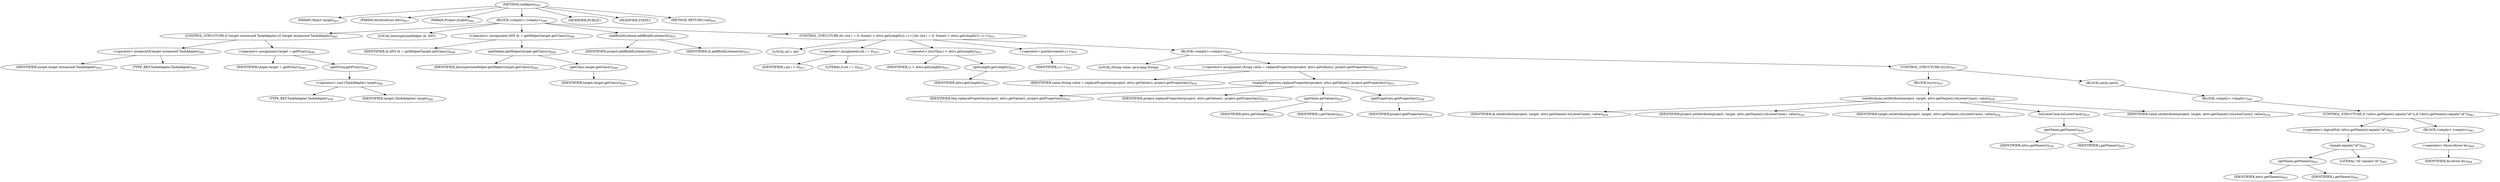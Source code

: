 digraph "configure" {  
"2205" [label = <(METHOD,configure)<SUB>643</SUB>> ]
"2206" [label = <(PARAM,Object target)<SUB>643</SUB>> ]
"2207" [label = <(PARAM,AttributeList attrs)<SUB>643</SUB>> ]
"2208" [label = <(PARAM,Project project)<SUB>644</SUB>> ]
"2209" [label = <(BLOCK,&lt;empty&gt;,&lt;empty&gt;)<SUB>644</SUB>> ]
"2210" [label = <(CONTROL_STRUCTURE,if (target instanceof TaskAdapter),if (target instanceof TaskAdapter))<SUB>645</SUB>> ]
"2211" [label = <(&lt;operator&gt;.instanceOf,target instanceof TaskAdapter)<SUB>645</SUB>> ]
"2212" [label = <(IDENTIFIER,target,target instanceof TaskAdapter)<SUB>645</SUB>> ]
"2213" [label = <(TYPE_REF,TaskAdapter,TaskAdapter)<SUB>645</SUB>> ]
"2214" [label = <(&lt;operator&gt;.assignment,target = getProxy())<SUB>646</SUB>> ]
"2215" [label = <(IDENTIFIER,target,target = getProxy())<SUB>646</SUB>> ]
"2216" [label = <(getProxy,getProxy())<SUB>646</SUB>> ]
"2217" [label = <(&lt;operator&gt;.cast,(TaskAdapter) target)<SUB>646</SUB>> ]
"2218" [label = <(TYPE_REF,TaskAdapter,TaskAdapter)<SUB>646</SUB>> ]
"2219" [label = <(IDENTIFIER,target,(TaskAdapter) target)<SUB>646</SUB>> ]
"2220" [label = <(LOCAL,IntrospectionHelper ih: ANY)> ]
"2221" [label = <(&lt;operator&gt;.assignment,ANY ih = getHelper(target.getClass()))<SUB>648</SUB>> ]
"2222" [label = <(IDENTIFIER,ih,ANY ih = getHelper(target.getClass()))<SUB>648</SUB>> ]
"2223" [label = <(getHelper,getHelper(target.getClass()))<SUB>649</SUB>> ]
"2224" [label = <(IDENTIFIER,IntrospectionHelper,getHelper(target.getClass()))<SUB>649</SUB>> ]
"2225" [label = <(getClass,target.getClass())<SUB>649</SUB>> ]
"2226" [label = <(IDENTIFIER,target,target.getClass())<SUB>649</SUB>> ]
"2227" [label = <(addBuildListener,addBuildListener(ih))<SUB>651</SUB>> ]
"2228" [label = <(IDENTIFIER,project,addBuildListener(ih))<SUB>651</SUB>> ]
"2229" [label = <(IDENTIFIER,ih,addBuildListener(ih))<SUB>651</SUB>> ]
"2230" [label = <(CONTROL_STRUCTURE,for (int i = 0; Some(i &lt; attrs.getLength()); i++),for (int i = 0; Some(i &lt; attrs.getLength()); i++))<SUB>653</SUB>> ]
"2231" [label = <(LOCAL,int i: int)> ]
"2232" [label = <(&lt;operator&gt;.assignment,int i = 0)<SUB>653</SUB>> ]
"2233" [label = <(IDENTIFIER,i,int i = 0)<SUB>653</SUB>> ]
"2234" [label = <(LITERAL,0,int i = 0)<SUB>653</SUB>> ]
"2235" [label = <(&lt;operator&gt;.lessThan,i &lt; attrs.getLength())<SUB>653</SUB>> ]
"2236" [label = <(IDENTIFIER,i,i &lt; attrs.getLength())<SUB>653</SUB>> ]
"2237" [label = <(getLength,getLength())<SUB>653</SUB>> ]
"2238" [label = <(IDENTIFIER,attrs,getLength())<SUB>653</SUB>> ]
"2239" [label = <(&lt;operator&gt;.postIncrement,i++)<SUB>653</SUB>> ]
"2240" [label = <(IDENTIFIER,i,i++)<SUB>653</SUB>> ]
"2241" [label = <(BLOCK,&lt;empty&gt;,&lt;empty&gt;)<SUB>653</SUB>> ]
"2242" [label = <(LOCAL,String value: java.lang.String)> ]
"2243" [label = <(&lt;operator&gt;.assignment,String value = replaceProperties(project, attrs.getValue(i), project.getProperties()))<SUB>655</SUB>> ]
"2244" [label = <(IDENTIFIER,value,String value = replaceProperties(project, attrs.getValue(i), project.getProperties()))<SUB>655</SUB>> ]
"2245" [label = <(replaceProperties,replaceProperties(project, attrs.getValue(i), project.getProperties()))<SUB>655</SUB>> ]
"2246" [label = <(IDENTIFIER,this,replaceProperties(project, attrs.getValue(i), project.getProperties()))<SUB>655</SUB>> ]
"2247" [label = <(IDENTIFIER,project,replaceProperties(project, attrs.getValue(i), project.getProperties()))<SUB>655</SUB>> ]
"2248" [label = <(getValue,getValue(i))<SUB>655</SUB>> ]
"2249" [label = <(IDENTIFIER,attrs,getValue(i))<SUB>655</SUB>> ]
"2250" [label = <(IDENTIFIER,i,getValue(i))<SUB>655</SUB>> ]
"2251" [label = <(getProperties,getProperties())<SUB>656</SUB>> ]
"2252" [label = <(IDENTIFIER,project,getProperties())<SUB>656</SUB>> ]
"2253" [label = <(CONTROL_STRUCTURE,try,try)<SUB>657</SUB>> ]
"2254" [label = <(BLOCK,try,try)<SUB>657</SUB>> ]
"2255" [label = <(setAttribute,setAttribute(project, target, attrs.getName(i).toLowerCase(), value))<SUB>658</SUB>> ]
"2256" [label = <(IDENTIFIER,ih,setAttribute(project, target, attrs.getName(i).toLowerCase(), value))<SUB>658</SUB>> ]
"2257" [label = <(IDENTIFIER,project,setAttribute(project, target, attrs.getName(i).toLowerCase(), value))<SUB>658</SUB>> ]
"2258" [label = <(IDENTIFIER,target,setAttribute(project, target, attrs.getName(i).toLowerCase(), value))<SUB>658</SUB>> ]
"2259" [label = <(toLowerCase,toLowerCase())<SUB>659</SUB>> ]
"2260" [label = <(getName,getName(i))<SUB>659</SUB>> ]
"2261" [label = <(IDENTIFIER,attrs,getName(i))<SUB>659</SUB>> ]
"2262" [label = <(IDENTIFIER,i,getName(i))<SUB>659</SUB>> ]
"2263" [label = <(IDENTIFIER,value,setAttribute(project, target, attrs.getName(i).toLowerCase(), value))<SUB>659</SUB>> ]
"2264" [label = <(BLOCK,catch,catch)> ]
"2265" [label = <(BLOCK,&lt;empty&gt;,&lt;empty&gt;)<SUB>661</SUB>> ]
"2266" [label = <(CONTROL_STRUCTURE,if (!attrs.getName(i).equals(&quot;id&quot;)),if (!attrs.getName(i).equals(&quot;id&quot;)))<SUB>663</SUB>> ]
"2267" [label = <(&lt;operator&gt;.logicalNot,!attrs.getName(i).equals(&quot;id&quot;))<SUB>663</SUB>> ]
"2268" [label = <(equals,equals(&quot;id&quot;))<SUB>663</SUB>> ]
"2269" [label = <(getName,getName(i))<SUB>663</SUB>> ]
"2270" [label = <(IDENTIFIER,attrs,getName(i))<SUB>663</SUB>> ]
"2271" [label = <(IDENTIFIER,i,getName(i))<SUB>663</SUB>> ]
"2272" [label = <(LITERAL,&quot;id&quot;,equals(&quot;id&quot;))<SUB>663</SUB>> ]
"2273" [label = <(BLOCK,&lt;empty&gt;,&lt;empty&gt;)<SUB>663</SUB>> ]
"2274" [label = <(&lt;operator&gt;.throw,throw be;)<SUB>664</SUB>> ]
"2275" [label = <(IDENTIFIER,be,throw be;)<SUB>664</SUB>> ]
"2276" [label = <(MODIFIER,PUBLIC)> ]
"2277" [label = <(MODIFIER,STATIC)> ]
"2278" [label = <(METHOD_RETURN,void)<SUB>643</SUB>> ]
  "2205" -> "2206" 
  "2205" -> "2207" 
  "2205" -> "2208" 
  "2205" -> "2209" 
  "2205" -> "2276" 
  "2205" -> "2277" 
  "2205" -> "2278" 
  "2209" -> "2210" 
  "2209" -> "2220" 
  "2209" -> "2221" 
  "2209" -> "2227" 
  "2209" -> "2230" 
  "2210" -> "2211" 
  "2210" -> "2214" 
  "2211" -> "2212" 
  "2211" -> "2213" 
  "2214" -> "2215" 
  "2214" -> "2216" 
  "2216" -> "2217" 
  "2217" -> "2218" 
  "2217" -> "2219" 
  "2221" -> "2222" 
  "2221" -> "2223" 
  "2223" -> "2224" 
  "2223" -> "2225" 
  "2225" -> "2226" 
  "2227" -> "2228" 
  "2227" -> "2229" 
  "2230" -> "2231" 
  "2230" -> "2232" 
  "2230" -> "2235" 
  "2230" -> "2239" 
  "2230" -> "2241" 
  "2232" -> "2233" 
  "2232" -> "2234" 
  "2235" -> "2236" 
  "2235" -> "2237" 
  "2237" -> "2238" 
  "2239" -> "2240" 
  "2241" -> "2242" 
  "2241" -> "2243" 
  "2241" -> "2253" 
  "2243" -> "2244" 
  "2243" -> "2245" 
  "2245" -> "2246" 
  "2245" -> "2247" 
  "2245" -> "2248" 
  "2245" -> "2251" 
  "2248" -> "2249" 
  "2248" -> "2250" 
  "2251" -> "2252" 
  "2253" -> "2254" 
  "2253" -> "2264" 
  "2254" -> "2255" 
  "2255" -> "2256" 
  "2255" -> "2257" 
  "2255" -> "2258" 
  "2255" -> "2259" 
  "2255" -> "2263" 
  "2259" -> "2260" 
  "2260" -> "2261" 
  "2260" -> "2262" 
  "2264" -> "2265" 
  "2265" -> "2266" 
  "2266" -> "2267" 
  "2266" -> "2273" 
  "2267" -> "2268" 
  "2268" -> "2269" 
  "2268" -> "2272" 
  "2269" -> "2270" 
  "2269" -> "2271" 
  "2273" -> "2274" 
  "2274" -> "2275" 
}
